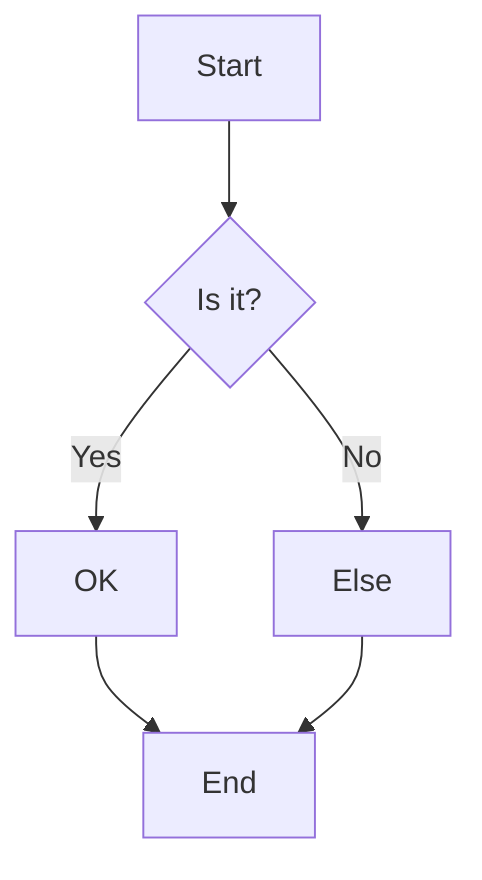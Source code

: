 graph TD
    A[Start] --> B{Is it?}
    B -- Yes --> C[OK]
    C --> D[End]
    B -- No --> E[Else]
    E --> D